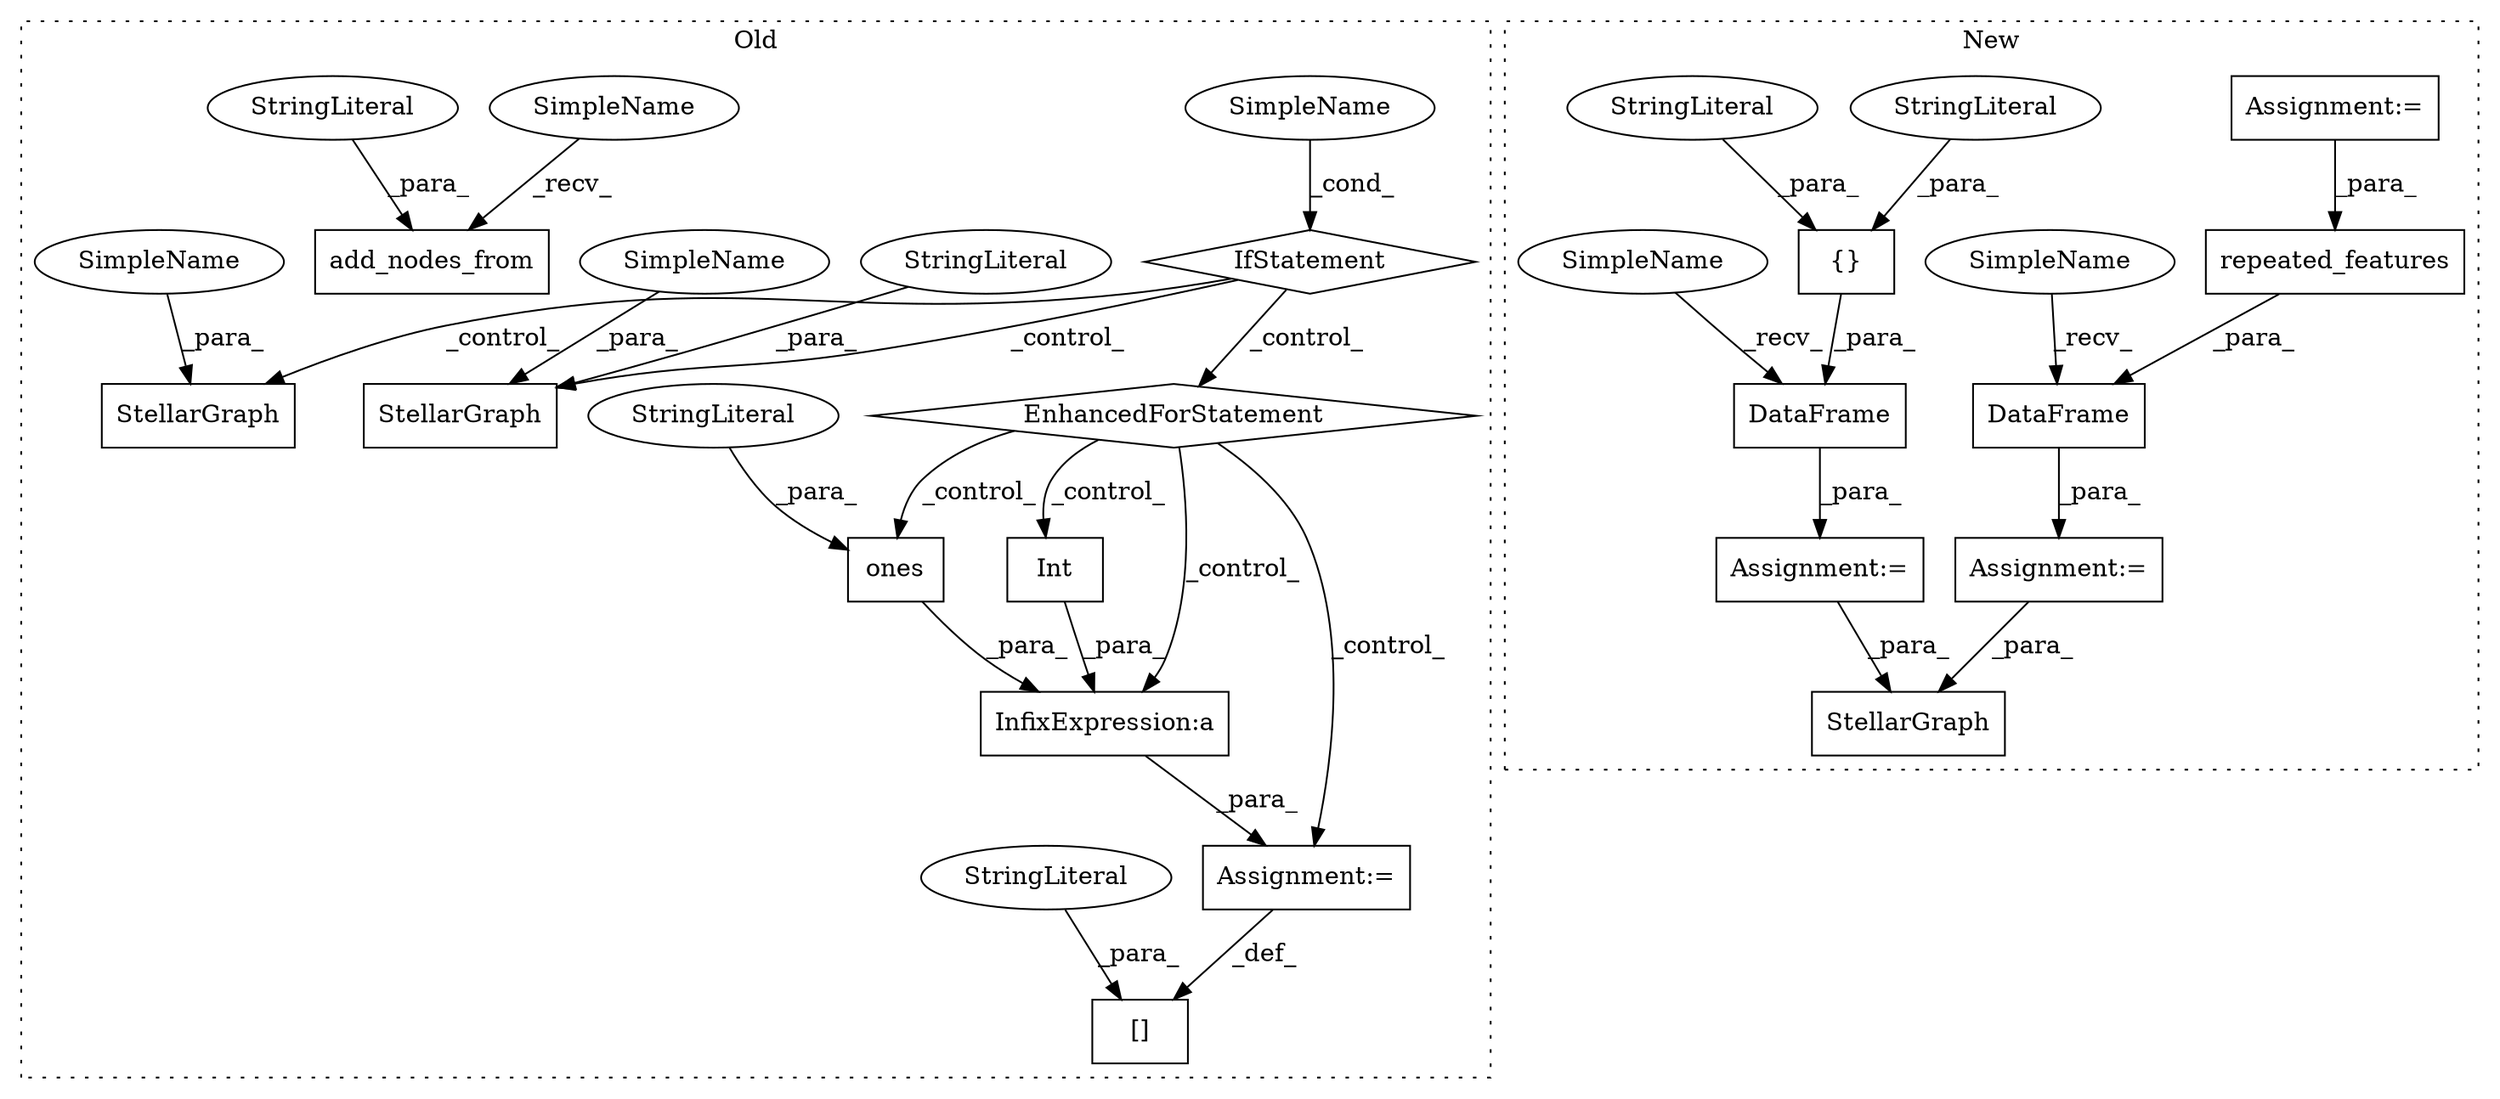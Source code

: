 digraph G {
subgraph cluster0 {
1 [label="ones" a="32" s="2604,2639" l="5,1" shape="box"];
3 [label="EnhancedForStatement" a="70" s="2431,2525" l="69,2" shape="diamond"];
4 [label="InfixExpression:a" a="27" s="2595" l="3" shape="box"];
5 [label="[]" a="2" s="2564,2579" l="6,1" shape="box"];
6 [label="SimpleName" a="42" s="" l="" shape="ellipse"];
8 [label="Int" a="32" s="2583,2588" l="4,1" shape="box"];
9 [label="IfStatement" a="25" s="2389,2421" l="4,2" shape="diamond"];
13 [label="StringLiteral" a="45" s="2634" l="5" shape="ellipse"];
15 [label="StringLiteral" a="45" s="2570" l="9" shape="ellipse"];
16 [label="Assignment:=" a="7" s="2580" l="1" shape="box"];
20 [label="StellarGraph" a="32" s="2708,2722" l="13,1" shape="box"];
21 [label="StellarGraph" a="32" s="2659,2683" l="13,1" shape="box"];
23 [label="StringLiteral" a="45" s="2674" l="9" shape="ellipse"];
24 [label="add_nodes_from" a="32" s="2165,2197" l="15,1" shape="box"];
25 [label="StringLiteral" a="45" s="2193" l="4" shape="ellipse"];
26 [label="SimpleName" a="42" s="2672" l="1" shape="ellipse"];
27 [label="SimpleName" a="42" s="2163" l="1" shape="ellipse"];
28 [label="SimpleName" a="42" s="2721" l="1" shape="ellipse"];
label = "Old";
style="dotted";
}
subgraph cluster1 {
2 [label="repeated_features" a="32" s="2420,2482" l="18,1" shape="box"];
7 [label="StellarGraph" a="32" s="2746,2770" l="13,1" shape="box"];
10 [label="{}" a="4" s="2694,2712" l="1,1" shape="box"];
11 [label="DataFrame" a="32" s="2410,2496" l="10,1" shape="box"];
12 [label="StringLiteral" a="45" s="2704" l="8" shape="ellipse"];
14 [label="StringLiteral" a="45" s="2695" l="8" shape="ellipse"];
17 [label="Assignment:=" a="7" s="2290" l="1" shape="box"];
18 [label="Assignment:=" a="7" s="2509" l="1" shape="box"];
19 [label="Assignment:=" a="7" s="1974" l="20" shape="box"];
22 [label="DataFrame" a="32" s="2639,2726" l="10,1" shape="box"];
29 [label="SimpleName" a="42" s="2403" l="6" shape="ellipse"];
30 [label="SimpleName" a="42" s="2632" l="6" shape="ellipse"];
label = "New";
style="dotted";
}
1 -> 4 [label="_para_"];
2 -> 11 [label="_para_"];
3 -> 1 [label="_control_"];
3 -> 4 [label="_control_"];
3 -> 8 [label="_control_"];
3 -> 16 [label="_control_"];
4 -> 16 [label="_para_"];
6 -> 9 [label="_cond_"];
8 -> 4 [label="_para_"];
9 -> 3 [label="_control_"];
9 -> 21 [label="_control_"];
9 -> 20 [label="_control_"];
10 -> 22 [label="_para_"];
11 -> 17 [label="_para_"];
12 -> 10 [label="_para_"];
13 -> 1 [label="_para_"];
14 -> 10 [label="_para_"];
15 -> 5 [label="_para_"];
16 -> 5 [label="_def_"];
17 -> 7 [label="_para_"];
18 -> 7 [label="_para_"];
19 -> 2 [label="_para_"];
22 -> 18 [label="_para_"];
23 -> 21 [label="_para_"];
25 -> 24 [label="_para_"];
26 -> 21 [label="_para_"];
27 -> 24 [label="_recv_"];
28 -> 20 [label="_para_"];
29 -> 11 [label="_recv_"];
30 -> 22 [label="_recv_"];
}